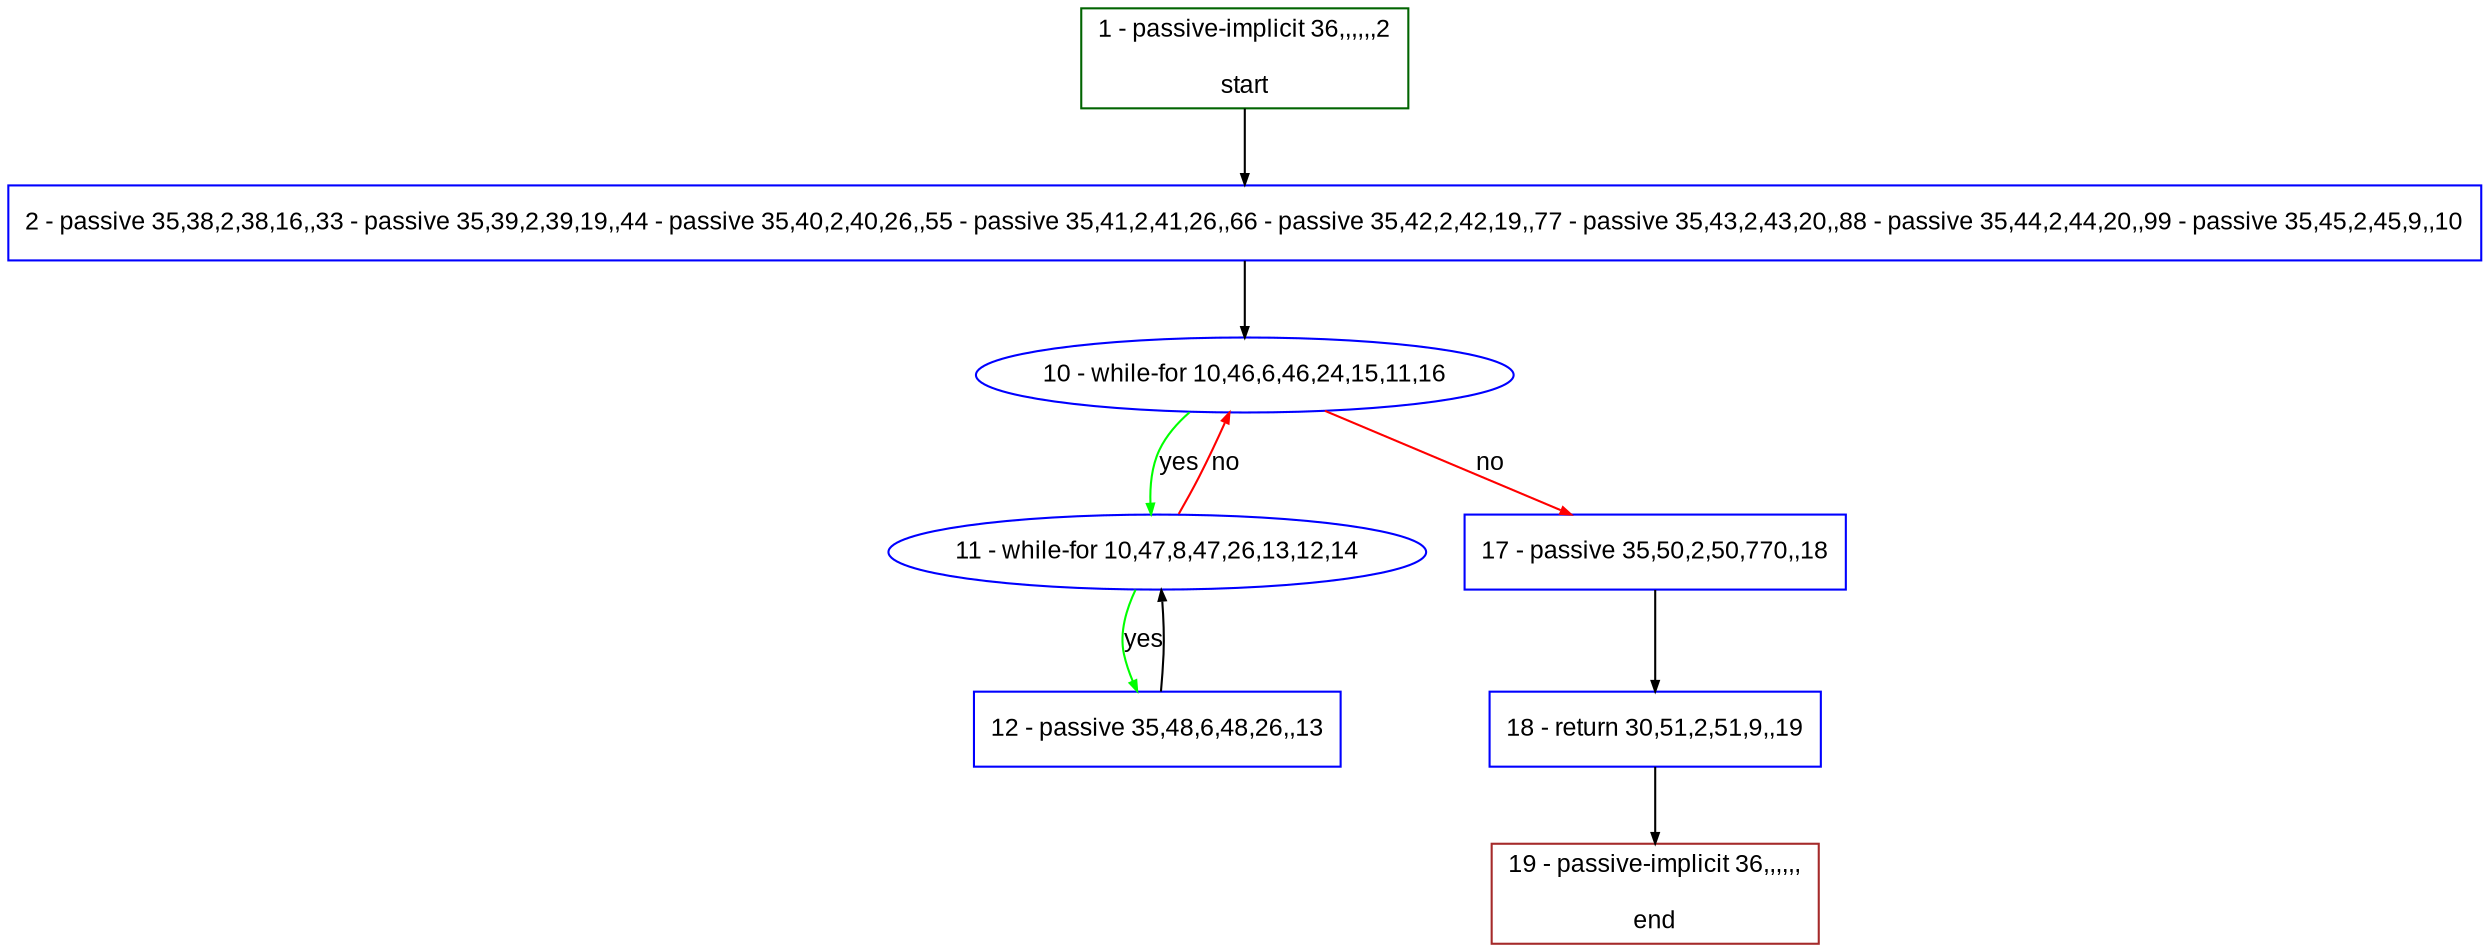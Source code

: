 digraph "" {
  graph [pack="true", label="", fontsize="12", packmode="clust", fontname="Arial", fillcolor="#FFFFCC", bgcolor="white", style="rounded,filled", compound="true"];
  node [node_initialized="no", label="", color="grey", fontsize="12", fillcolor="white", fontname="Arial", style="filled", shape="rectangle", compound="true", fixedsize="false"];
  edge [fontcolor="black", arrowhead="normal", arrowtail="none", arrowsize="0.5", ltail="", label="", color="black", fontsize="12", lhead="", fontname="Arial", dir="forward", compound="true"];
  __N1 [label="2 - passive 35,38,2,38,16,,33 - passive 35,39,2,39,19,,44 - passive 35,40,2,40,26,,55 - passive 35,41,2,41,26,,66 - passive 35,42,2,42,19,,77 - passive 35,43,2,43,20,,88 - passive 35,44,2,44,20,,99 - passive 35,45,2,45,9,,10", color="#0000ff", fillcolor="#ffffff", style="filled", shape="box"];
  __N2 [label="1 - passive-implicit 36,,,,,,2\n\nstart", color="#006400", fillcolor="#ffffff", style="filled", shape="box"];
  __N3 [label="10 - while-for 10,46,6,46,24,15,11,16", color="#0000ff", fillcolor="#ffffff", style="filled", shape="oval"];
  __N4 [label="11 - while-for 10,47,8,47,26,13,12,14", color="#0000ff", fillcolor="#ffffff", style="filled", shape="oval"];
  __N5 [label="17 - passive 35,50,2,50,770,,18", color="#0000ff", fillcolor="#ffffff", style="filled", shape="box"];
  __N6 [label="12 - passive 35,48,6,48,26,,13", color="#0000ff", fillcolor="#ffffff", style="filled", shape="box"];
  __N7 [label="18 - return 30,51,2,51,9,,19", color="#0000ff", fillcolor="#ffffff", style="filled", shape="box"];
  __N8 [label="19 - passive-implicit 36,,,,,,\n\nend", color="#a52a2a", fillcolor="#ffffff", style="filled", shape="box"];
  __N2 -> __N1 [arrowhead="normal", arrowtail="none", color="#000000", label="", dir="forward"];
  __N1 -> __N3 [arrowhead="normal", arrowtail="none", color="#000000", label="", dir="forward"];
  __N3 -> __N4 [arrowhead="normal", arrowtail="none", color="#00ff00", label="yes", dir="forward"];
  __N4 -> __N3 [arrowhead="normal", arrowtail="none", color="#ff0000", label="no", dir="forward"];
  __N3 -> __N5 [arrowhead="normal", arrowtail="none", color="#ff0000", label="no", dir="forward"];
  __N4 -> __N6 [arrowhead="normal", arrowtail="none", color="#00ff00", label="yes", dir="forward"];
  __N6 -> __N4 [arrowhead="normal", arrowtail="none", color="#000000", label="", dir="forward"];
  __N5 -> __N7 [arrowhead="normal", arrowtail="none", color="#000000", label="", dir="forward"];
  __N7 -> __N8 [arrowhead="normal", arrowtail="none", color="#000000", label="", dir="forward"];
}
